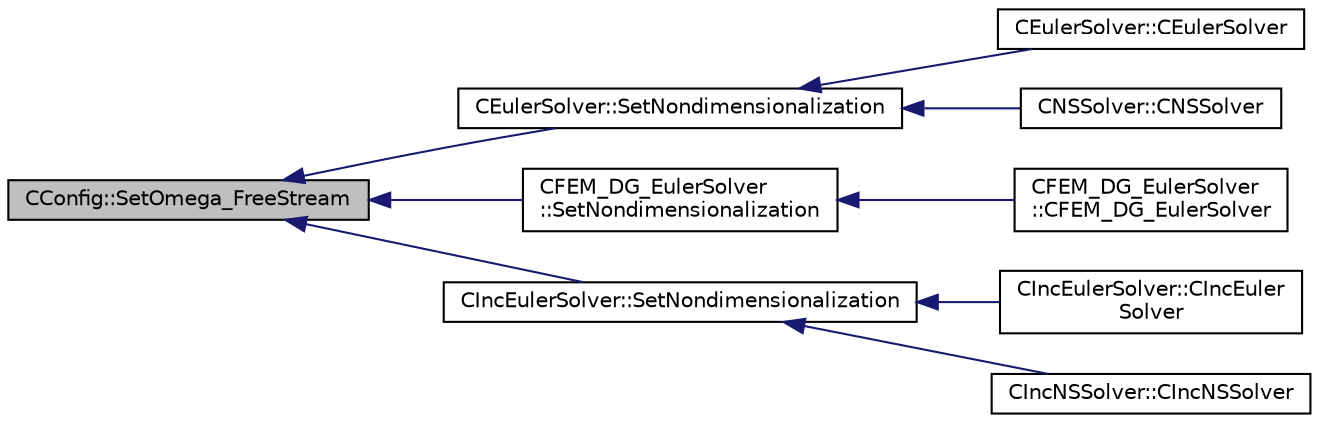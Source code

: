 digraph "CConfig::SetOmega_FreeStream"
{
  edge [fontname="Helvetica",fontsize="10",labelfontname="Helvetica",labelfontsize="10"];
  node [fontname="Helvetica",fontsize="10",shape=record];
  rankdir="LR";
  Node15179 [label="CConfig::SetOmega_FreeStream",height=0.2,width=0.4,color="black", fillcolor="grey75", style="filled", fontcolor="black"];
  Node15179 -> Node15180 [dir="back",color="midnightblue",fontsize="10",style="solid",fontname="Helvetica"];
  Node15180 [label="CEulerSolver::SetNondimensionalization",height=0.2,width=0.4,color="black", fillcolor="white", style="filled",URL="$class_c_euler_solver.html#a1c633d6e77fefb2e76308e2ba0af0c2c",tooltip="Set the solver nondimensionalization. "];
  Node15180 -> Node15181 [dir="back",color="midnightblue",fontsize="10",style="solid",fontname="Helvetica"];
  Node15181 [label="CEulerSolver::CEulerSolver",height=0.2,width=0.4,color="black", fillcolor="white", style="filled",URL="$class_c_euler_solver.html#ae1e74218b4e943111b100d7ddcbd4db9"];
  Node15180 -> Node15182 [dir="back",color="midnightblue",fontsize="10",style="solid",fontname="Helvetica"];
  Node15182 [label="CNSSolver::CNSSolver",height=0.2,width=0.4,color="black", fillcolor="white", style="filled",URL="$class_c_n_s_solver.html#a2a8ad49c42b4546696e631cf44b7788b"];
  Node15179 -> Node15183 [dir="back",color="midnightblue",fontsize="10",style="solid",fontname="Helvetica"];
  Node15183 [label="CFEM_DG_EulerSolver\l::SetNondimensionalization",height=0.2,width=0.4,color="black", fillcolor="white", style="filled",URL="$class_c_f_e_m___d_g___euler_solver.html#a31316dc2fe564329d9bb372961b10a3a",tooltip="Set the fluid solver nondimensionalization. "];
  Node15183 -> Node15184 [dir="back",color="midnightblue",fontsize="10",style="solid",fontname="Helvetica"];
  Node15184 [label="CFEM_DG_EulerSolver\l::CFEM_DG_EulerSolver",height=0.2,width=0.4,color="black", fillcolor="white", style="filled",URL="$class_c_f_e_m___d_g___euler_solver.html#a70d30ef9e7cd7620d54ec73f4b1ed28c"];
  Node15179 -> Node15185 [dir="back",color="midnightblue",fontsize="10",style="solid",fontname="Helvetica"];
  Node15185 [label="CIncEulerSolver::SetNondimensionalization",height=0.2,width=0.4,color="black", fillcolor="white", style="filled",URL="$class_c_inc_euler_solver.html#a2cffaa24417cb3803d36d38b3874d6d0",tooltip="Set the solver nondimensionalization. "];
  Node15185 -> Node15186 [dir="back",color="midnightblue",fontsize="10",style="solid",fontname="Helvetica"];
  Node15186 [label="CIncEulerSolver::CIncEuler\lSolver",height=0.2,width=0.4,color="black", fillcolor="white", style="filled",URL="$class_c_inc_euler_solver.html#a91f644b8f9a00215bac5bcd31dfc06d8"];
  Node15185 -> Node15187 [dir="back",color="midnightblue",fontsize="10",style="solid",fontname="Helvetica"];
  Node15187 [label="CIncNSSolver::CIncNSSolver",height=0.2,width=0.4,color="black", fillcolor="white", style="filled",URL="$class_c_inc_n_s_solver.html#a82152ac7e91fb1c5c073d98a1f08e2aa"];
}
